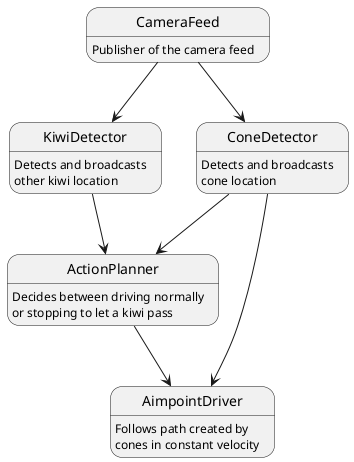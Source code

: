 @startuml Microservice

state "CameraFeed" as cf       : Publisher of the camera feed
state "ConeDetector" as cd     : Detects and broadcasts\ncone location
state "KiwiDetector" as kd     : Detects and broadcasts\nother kiwi location
state "ActionPlanner" as ap    : Decides between driving normally\nor stopping to let a kiwi pass
state "AimpointDriver" as ad   : Follows path created by\ncones in constant velocity

cf --> cd
cf --> kd
kd --> ap
cd --> ap
ap --> ad
cd --> ad

@enduml Microservice